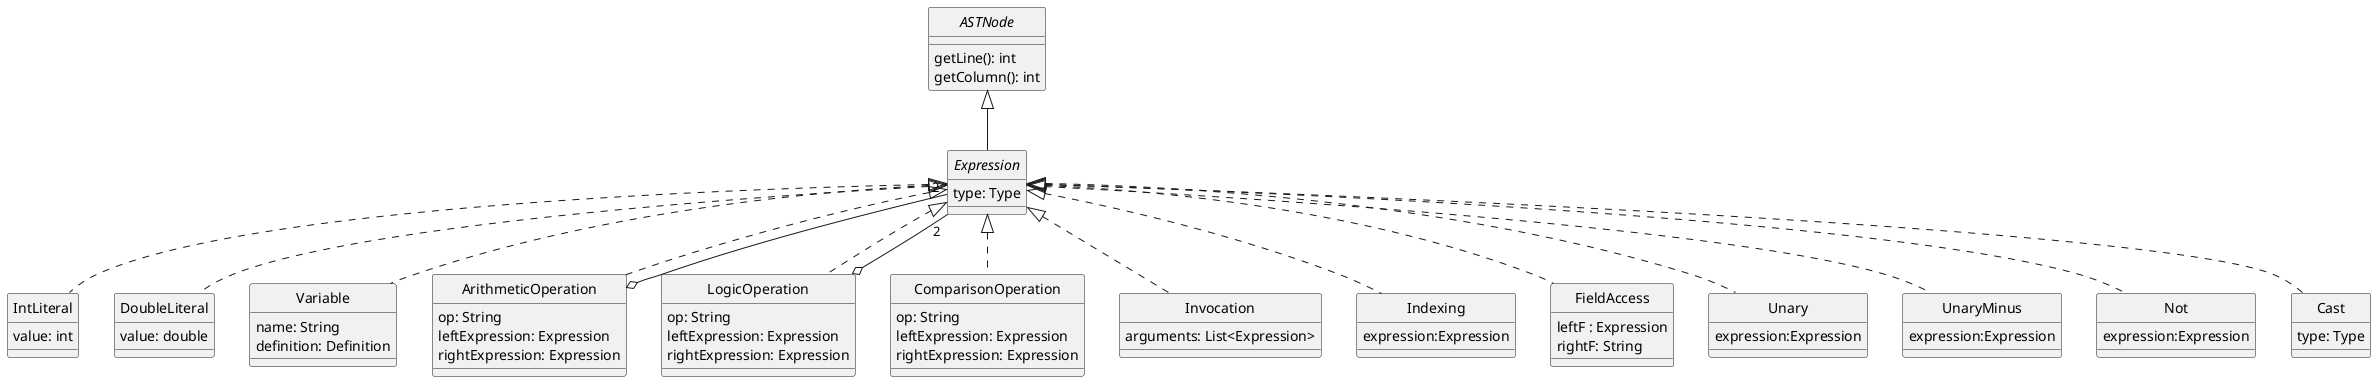 @startuml Expressions
skinparam style strictuml
skinparam monochrome true


interface ASTNode {
    getLine(): int
    getColumn(): int
}

interface Expression{
type: Type
}

class IntLiteral {
    value: int
}
class DoubleLiteral {
    value: double
}

class Variable{
    name: String
    definition: Definition
}
class ArithmeticOperation{
    op: String
    leftExpression: Expression
    rightExpression: Expression
}
class LogicOperation{
    op: String
    leftExpression: Expression
    rightExpression: Expression
}
class ComparisonOperation{
    op: String
    leftExpression: Expression
    rightExpression: Expression
}
class Invocation{
    arguments: List<Expression>
}
class Indexing{
expression:Expression
}
class FieldAccess{
leftF : Expression
rightF: String
}
class Unary{
expression:Expression
}
class UnaryMinus{
expression:Expression
}
class Not{
expression:Expression
}
class Cast{
type: Type
}
ASTNode <|-- Expression
Expression <|.. IntLiteral
Expression <|.. Invocation
Expression <|.. DoubleLiteral
Expression <|.. Variable
Expression <|.. Unary
Expression <|.. Not
Expression <|.. Cast
Expression <|.. UnaryMinus
Expression <|.. ArithmeticOperation
Expression <|.. Indexing
Expression <|.. FieldAccess
Expression <|.. ComparisonOperation
ArithmeticOperation o-- "2" Expression
Expression <|.. LogicOperation
LogicOperation o-- "2" Expression

@enduml
